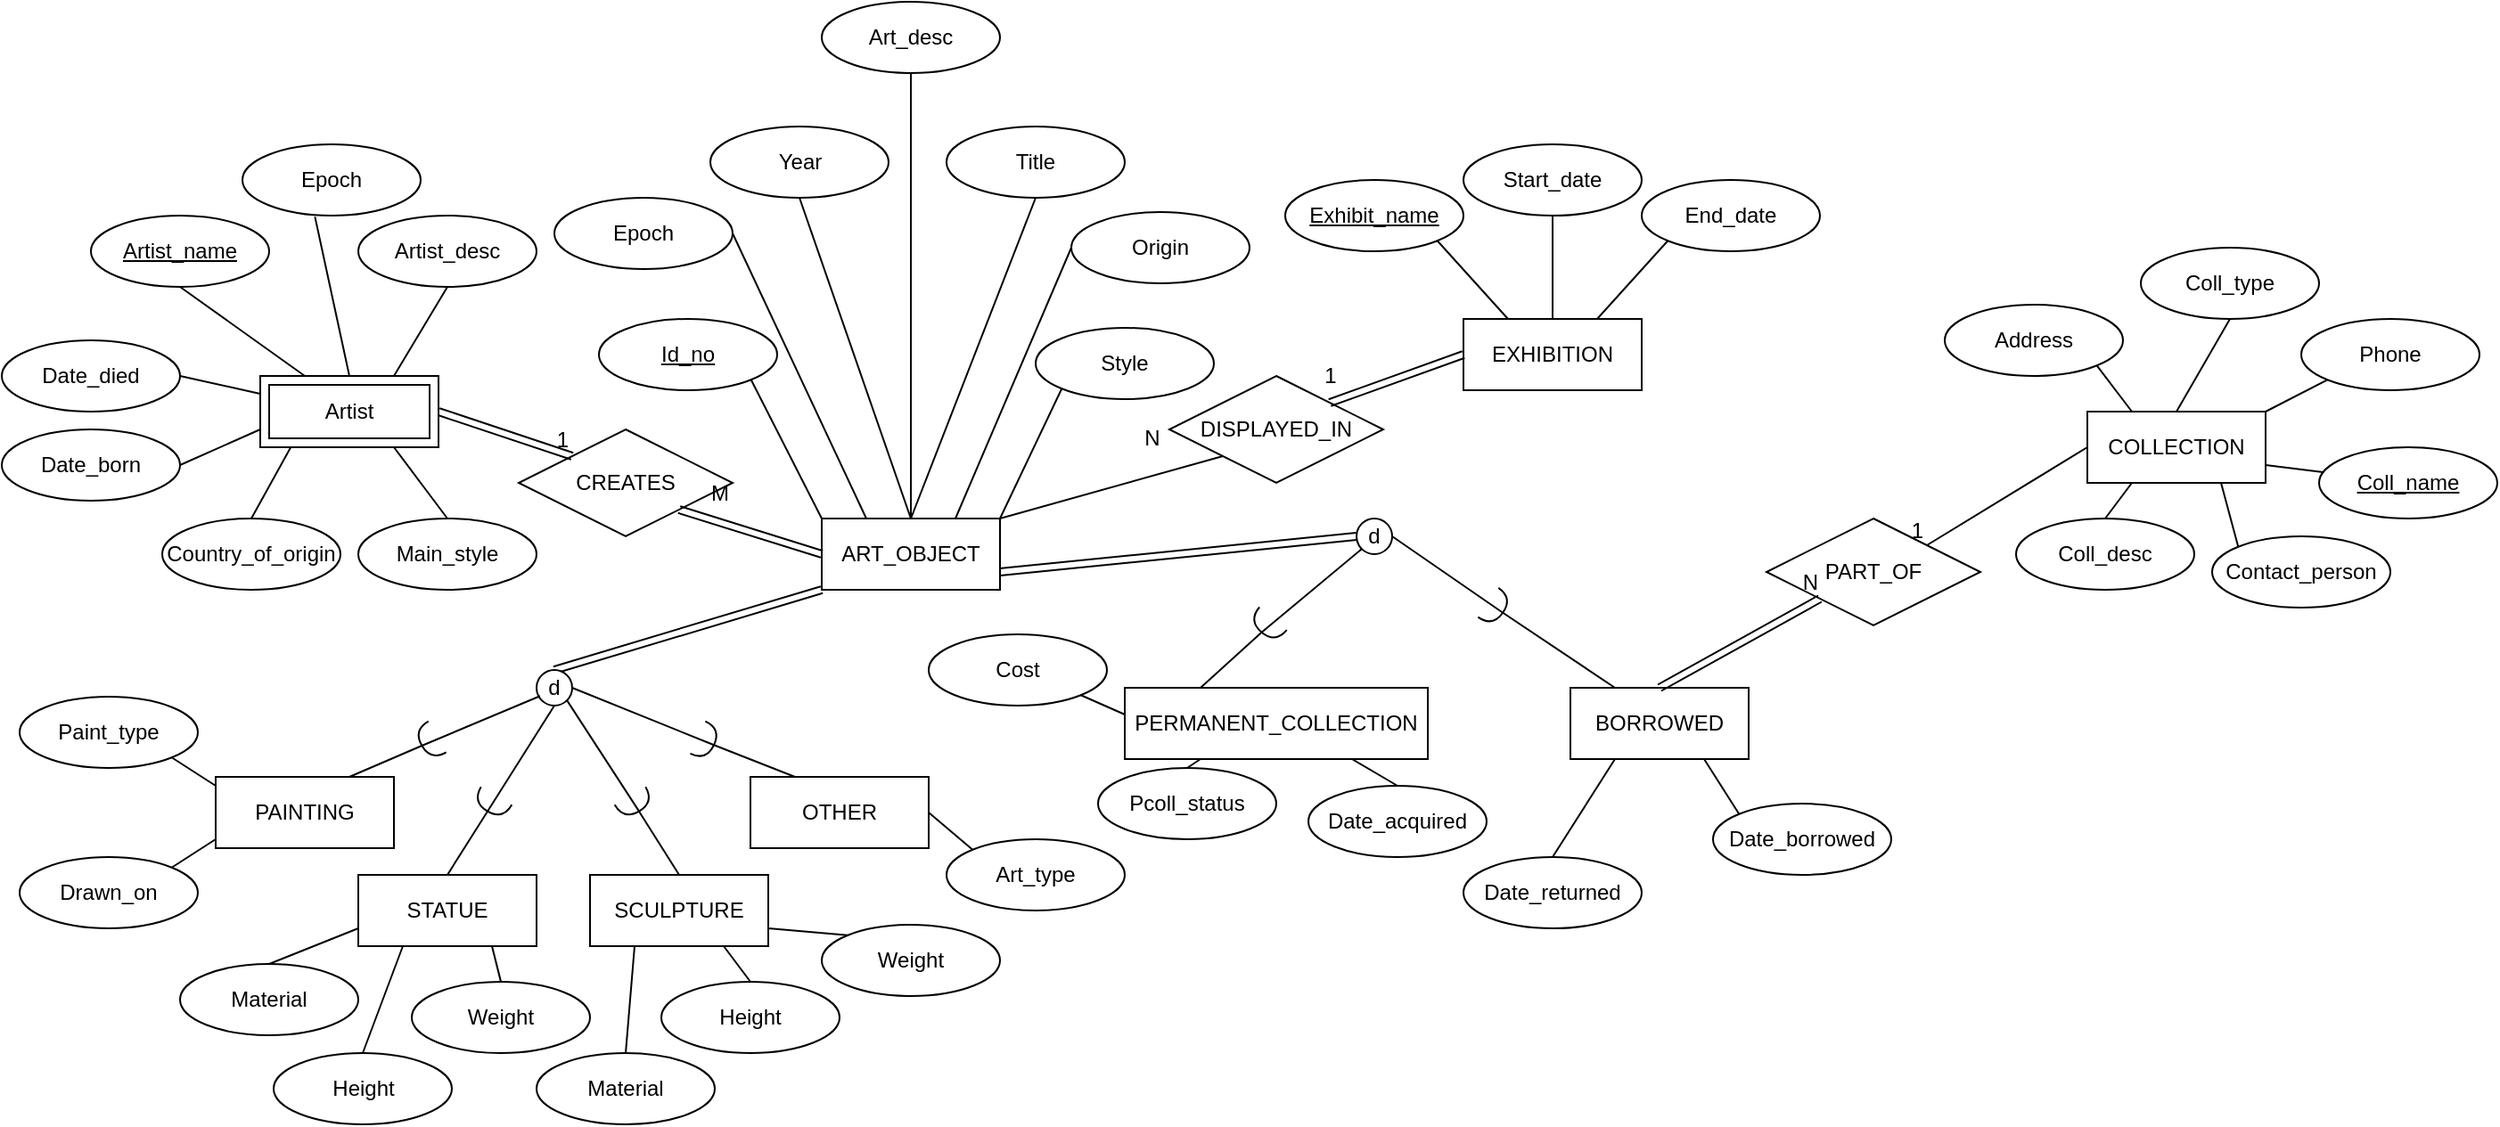 <mxfile>
    <diagram id="54PZoBZla_RP72kpvhu2" name="Page-1">
        <mxGraphModel dx="1660" dy="1663" grid="1" gridSize="10" guides="1" tooltips="1" connect="1" arrows="1" fold="1" page="1" pageScale="1" pageWidth="850" pageHeight="1100" math="0" shadow="0">
            <root>
                <mxCell id="0"/>
                <mxCell id="1" parent="0"/>
                <mxCell id="2" value="ART_OBJECT" style="whiteSpace=wrap;html=1;align=center;" parent="1" vertex="1">
                    <mxGeometry x="350" y="150" width="100" height="40" as="geometry"/>
                </mxCell>
                <mxCell id="3" value="Id_no" style="ellipse;whiteSpace=wrap;html=1;align=center;fontStyle=4;" parent="1" vertex="1">
                    <mxGeometry x="225" y="38" width="100" height="40" as="geometry"/>
                </mxCell>
                <mxCell id="4" value="Title" style="ellipse;whiteSpace=wrap;html=1;align=center;" parent="1" vertex="1">
                    <mxGeometry x="420" y="-70" width="100" height="40" as="geometry"/>
                </mxCell>
                <mxCell id="5" value="Year" style="ellipse;whiteSpace=wrap;html=1;align=center;" parent="1" vertex="1">
                    <mxGeometry x="287.5" y="-70" width="100" height="40" as="geometry"/>
                </mxCell>
                <mxCell id="6" value="Art_desc" style="ellipse;whiteSpace=wrap;html=1;align=center;" parent="1" vertex="1">
                    <mxGeometry x="350" y="-140" width="100" height="40" as="geometry"/>
                </mxCell>
                <mxCell id="7" value="" style="endArrow=none;html=1;rounded=0;entryX=0;entryY=0;entryDx=0;entryDy=0;exitX=1;exitY=1;exitDx=0;exitDy=0;" parent="1" source="3" target="2" edge="1">
                    <mxGeometry relative="1" as="geometry">
                        <mxPoint x="330" y="260" as="sourcePoint"/>
                        <mxPoint x="490" y="260" as="targetPoint"/>
                    </mxGeometry>
                </mxCell>
                <mxCell id="8" value="" style="endArrow=none;html=1;rounded=0;exitX=0.5;exitY=1;exitDx=0;exitDy=0;" parent="1" source="5" edge="1">
                    <mxGeometry relative="1" as="geometry">
                        <mxPoint x="330" y="260" as="sourcePoint"/>
                        <mxPoint x="400" y="150" as="targetPoint"/>
                    </mxGeometry>
                </mxCell>
                <mxCell id="9" value="" style="endArrow=none;html=1;rounded=0;entryX=0.5;entryY=1;entryDx=0;entryDy=0;" parent="1" target="6" edge="1">
                    <mxGeometry relative="1" as="geometry">
                        <mxPoint x="400" y="150" as="sourcePoint"/>
                        <mxPoint x="490" y="260" as="targetPoint"/>
                    </mxGeometry>
                </mxCell>
                <mxCell id="10" value="" style="endArrow=none;html=1;rounded=0;entryX=0.5;entryY=1;entryDx=0;entryDy=0;" parent="1" target="4" edge="1">
                    <mxGeometry relative="1" as="geometry">
                        <mxPoint x="400" y="150" as="sourcePoint"/>
                        <mxPoint x="490" y="260" as="targetPoint"/>
                    </mxGeometry>
                </mxCell>
                <mxCell id="11" value="" style="ellipse;whiteSpace=wrap;html=1;align=center;aspect=fixed;fillColor=none;strokeColor=none;resizable=0;perimeter=centerPerimeter;rotatable=0;allowArrows=0;points=[];outlineConnect=1;" parent="1" vertex="1">
                    <mxGeometry x="200" y="240" width="10" height="10" as="geometry"/>
                </mxCell>
                <mxCell id="12" value="PAINTING" style="whiteSpace=wrap;html=1;align=center;" parent="1" vertex="1">
                    <mxGeometry x="10" y="295" width="100" height="40" as="geometry"/>
                </mxCell>
                <mxCell id="13" value="STATUE" style="whiteSpace=wrap;html=1;align=center;" parent="1" vertex="1">
                    <mxGeometry x="90" y="350" width="100" height="40" as="geometry"/>
                </mxCell>
                <mxCell id="14" value="SCULPTURE" style="whiteSpace=wrap;html=1;align=center;" parent="1" vertex="1">
                    <mxGeometry x="220" y="350" width="100" height="40" as="geometry"/>
                </mxCell>
                <mxCell id="15" value="OTHER" style="whiteSpace=wrap;html=1;align=center;" parent="1" vertex="1">
                    <mxGeometry x="310" y="295" width="100" height="40" as="geometry"/>
                </mxCell>
                <mxCell id="16" value="" style="shape=link;html=1;rounded=0;exitX=0;exitY=1;exitDx=0;exitDy=0;entryX=0.5;entryY=0;entryDx=0;entryDy=0;" parent="1" source="2" target="19" edge="1">
                    <mxGeometry relative="1" as="geometry">
                        <mxPoint x="280" y="260" as="sourcePoint"/>
                        <mxPoint x="400" y="260" as="targetPoint"/>
                    </mxGeometry>
                </mxCell>
                <mxCell id="17" value="" style="ellipse;whiteSpace=wrap;html=1;align=center;aspect=fixed;fillColor=none;strokeColor=none;resizable=0;perimeter=centerPerimeter;rotatable=0;allowArrows=0;points=[];outlineConnect=1;" parent="1" vertex="1">
                    <mxGeometry x="250" y="240" width="10" height="10" as="geometry"/>
                </mxCell>
                <mxCell id="18" value="" style="ellipse;whiteSpace=wrap;html=1;align=center;aspect=fixed;fillColor=none;strokeColor=none;resizable=0;perimeter=centerPerimeter;rotatable=0;allowArrows=0;points=[];outlineConnect=1;" parent="1" vertex="1">
                    <mxGeometry x="242.5" y="270" width="10" height="10" as="geometry"/>
                </mxCell>
                <mxCell id="19" value="d" style="ellipse;whiteSpace=wrap;html=1;" parent="1" vertex="1">
                    <mxGeometry x="190" y="235" width="20" height="20" as="geometry"/>
                </mxCell>
                <mxCell id="20" value="" style="ellipse;whiteSpace=wrap;html=1;align=center;aspect=fixed;fillColor=none;strokeColor=none;resizable=0;perimeter=centerPerimeter;rotatable=0;allowArrows=0;points=[];outlineConnect=1;" parent="1" vertex="1">
                    <mxGeometry x="250" y="240" width="10" height="10" as="geometry"/>
                </mxCell>
                <mxCell id="21" value="" style="ellipse;whiteSpace=wrap;html=1;align=center;aspect=fixed;fillColor=none;strokeColor=none;resizable=0;perimeter=centerPerimeter;rotatable=0;allowArrows=0;points=[];outlineConnect=1;" parent="1" vertex="1">
                    <mxGeometry x="250" y="240" width="10" height="10" as="geometry"/>
                </mxCell>
                <mxCell id="22" value="Drawn_on" style="ellipse;whiteSpace=wrap;html=1;align=center;" parent="1" vertex="1">
                    <mxGeometry x="-100" y="340" width="100" height="40" as="geometry"/>
                </mxCell>
                <mxCell id="23" value="Style" style="ellipse;whiteSpace=wrap;html=1;align=center;" parent="1" vertex="1">
                    <mxGeometry x="470" y="43" width="100" height="40" as="geometry"/>
                </mxCell>
                <mxCell id="24" value="Paint_type" style="ellipse;whiteSpace=wrap;html=1;align=center;" parent="1" vertex="1">
                    <mxGeometry x="-100" y="250" width="100" height="40" as="geometry"/>
                </mxCell>
                <mxCell id="25" value="" style="endArrow=none;html=1;rounded=0;entryX=0.1;entryY=0.732;entryDx=0;entryDy=0;exitX=1;exitY=0.5;exitDx=0;exitDy=0;exitPerimeter=0;entryPerimeter=0;" parent="1" source="27" target="19" edge="1">
                    <mxGeometry width="50" height="50" relative="1" as="geometry">
                        <mxPoint x="-13.94" y="363.078" as="sourcePoint"/>
                        <mxPoint x="3" y="327" as="targetPoint"/>
                    </mxGeometry>
                </mxCell>
                <mxCell id="26" value="" style="endArrow=none;html=1;rounded=0;entryX=1;entryY=0.5;entryDx=0;entryDy=0;entryPerimeter=0;exitX=0.75;exitY=0;exitDx=0;exitDy=0;" parent="1" source="12" target="27" edge="1">
                    <mxGeometry width="50" height="50" relative="1" as="geometry">
                        <mxPoint x="-65" y="400" as="sourcePoint"/>
                        <mxPoint x="-110" y="470" as="targetPoint"/>
                    </mxGeometry>
                </mxCell>
                <mxCell id="27" value="" style="shape=requiredInterface;html=1;verticalLabelPosition=bottom;sketch=0;rotation=-210;" parent="1" vertex="1">
                    <mxGeometry x="125" y="265" width="10" height="20" as="geometry"/>
                </mxCell>
                <mxCell id="28" value="" style="endArrow=none;html=1;rounded=0;entryX=0.5;entryY=1;entryDx=0;entryDy=0;exitX=1;exitY=0.5;exitDx=0;exitDy=0;exitPerimeter=0;" parent="1" source="30" target="19" edge="1">
                    <mxGeometry width="50" height="50" relative="1" as="geometry">
                        <mxPoint x="317.22" y="297.738" as="sourcePoint"/>
                        <mxPoint x="320" y="215.33" as="targetPoint"/>
                    </mxGeometry>
                </mxCell>
                <mxCell id="29" value="" style="endArrow=none;html=1;rounded=0;entryX=1;entryY=0.5;entryDx=0;entryDy=0;entryPerimeter=0;exitX=0.5;exitY=0;exitDx=0;exitDy=0;" parent="1" source="13" target="30" edge="1">
                    <mxGeometry width="50" height="50" relative="1" as="geometry">
                        <mxPoint x="266.16" y="334.66" as="sourcePoint"/>
                        <mxPoint x="221.16" y="404.66" as="targetPoint"/>
                    </mxGeometry>
                </mxCell>
                <mxCell id="30" value="" style="shape=requiredInterface;html=1;verticalLabelPosition=bottom;sketch=0;rotation=120;" parent="1" vertex="1">
                    <mxGeometry x="160" y="300" width="10" height="20" as="geometry"/>
                </mxCell>
                <mxCell id="31" value="" style="endArrow=none;html=1;rounded=0;entryX=1;entryY=1;entryDx=0;entryDy=0;exitX=1;exitY=0.5;exitDx=0;exitDy=0;exitPerimeter=0;" parent="1" source="33" target="19" edge="1">
                    <mxGeometry width="50" height="50" relative="1" as="geometry">
                        <mxPoint x="427.22" y="302.408" as="sourcePoint"/>
                        <mxPoint x="444.16" y="266.33" as="targetPoint"/>
                    </mxGeometry>
                </mxCell>
                <mxCell id="32" value="" style="endArrow=none;html=1;rounded=0;entryX=1;entryY=0.5;entryDx=0;entryDy=0;entryPerimeter=0;exitX=0.5;exitY=0;exitDx=0;exitDy=0;" parent="1" source="14" target="33" edge="1">
                    <mxGeometry width="50" height="50" relative="1" as="geometry">
                        <mxPoint x="376.16" y="339.33" as="sourcePoint"/>
                        <mxPoint x="331.16" y="409.33" as="targetPoint"/>
                    </mxGeometry>
                </mxCell>
                <mxCell id="33" value="" style="shape=requiredInterface;html=1;verticalLabelPosition=bottom;sketch=0;rotation=60;" parent="1" vertex="1">
                    <mxGeometry x="240.0" y="300.0" width="10" height="20" as="geometry"/>
                </mxCell>
                <mxCell id="34" value="" style="endArrow=none;html=1;rounded=0;entryX=1;entryY=0.5;entryDx=0;entryDy=0;exitX=1;exitY=0.5;exitDx=0;exitDy=0;exitPerimeter=0;" parent="1" source="36" target="19" edge="1">
                    <mxGeometry width="50" height="50" relative="1" as="geometry">
                        <mxPoint x="557.22" y="272.408" as="sourcePoint"/>
                        <mxPoint x="250" y="170" as="targetPoint"/>
                        <Array as="points"/>
                    </mxGeometry>
                </mxCell>
                <mxCell id="35" value="" style="endArrow=none;html=1;rounded=0;exitX=0.25;exitY=0;exitDx=0;exitDy=0;entryX=1;entryY=0.5;entryDx=0;entryDy=0;entryPerimeter=0;" parent="1" source="15" target="36" edge="1">
                    <mxGeometry width="50" height="50" relative="1" as="geometry">
                        <mxPoint x="760" y="290" as="sourcePoint"/>
                        <mxPoint x="539" y="274" as="targetPoint"/>
                    </mxGeometry>
                </mxCell>
                <mxCell id="36" value="" style="shape=requiredInterface;html=1;verticalLabelPosition=bottom;sketch=0;rotation=25;" parent="1" vertex="1">
                    <mxGeometry x="280.0" y="265.0" width="10" height="20" as="geometry"/>
                </mxCell>
                <mxCell id="37" value="" style="endArrow=none;html=1;rounded=0;exitX=1;exitY=1;exitDx=0;exitDy=0;" parent="1" source="24" edge="1">
                    <mxGeometry relative="1" as="geometry">
                        <mxPoint x="-90" y="428" as="sourcePoint"/>
                        <mxPoint x="10" y="300" as="targetPoint"/>
                    </mxGeometry>
                </mxCell>
                <mxCell id="38" value="" style="endArrow=none;html=1;rounded=0;exitX=1;exitY=0;exitDx=0;exitDy=0;entryX=0;entryY=0.875;entryDx=0;entryDy=0;entryPerimeter=0;" parent="1" source="22" target="12" edge="1">
                    <mxGeometry relative="1" as="geometry">
                        <mxPoint x="-70" y="438" as="sourcePoint"/>
                        <mxPoint x="20" y="418" as="targetPoint"/>
                    </mxGeometry>
                </mxCell>
                <mxCell id="40" value="" style="endArrow=none;html=1;rounded=0;exitX=0;exitY=1;exitDx=0;exitDy=0;entryX=1;entryY=0;entryDx=0;entryDy=0;" parent="1" source="23" target="2" edge="1">
                    <mxGeometry relative="1" as="geometry">
                        <mxPoint x="30" y="430" as="sourcePoint"/>
                        <mxPoint x="400" y="150" as="targetPoint"/>
                    </mxGeometry>
                </mxCell>
                <mxCell id="41" value="CREATES" style="shape=rhombus;perimeter=rhombusPerimeter;whiteSpace=wrap;html=1;align=center;" parent="1" vertex="1">
                    <mxGeometry x="180" y="100" width="120" height="60" as="geometry"/>
                </mxCell>
                <mxCell id="42" value="Height" style="ellipse;whiteSpace=wrap;html=1;align=center;" parent="1" vertex="1">
                    <mxGeometry x="260" y="410" width="100" height="40" as="geometry"/>
                </mxCell>
                <mxCell id="43" value="" style="shape=link;html=1;rounded=0;entryX=1;entryY=1;entryDx=0;entryDy=0;exitX=0;exitY=0.5;exitDx=0;exitDy=0;" parent="1" source="2" target="41" edge="1">
                    <mxGeometry relative="1" as="geometry">
                        <mxPoint x="270" y="250" as="sourcePoint"/>
                        <mxPoint x="430" y="250" as="targetPoint"/>
                    </mxGeometry>
                </mxCell>
                <mxCell id="44" value="M" style="resizable=0;html=1;whiteSpace=wrap;align=right;verticalAlign=bottom;" parent="43" connectable="0" vertex="1">
                    <mxGeometry x="1" relative="1" as="geometry">
                        <mxPoint x="30" as="offset"/>
                    </mxGeometry>
                </mxCell>
                <mxCell id="45" value="" style="shape=link;html=1;rounded=0;entryX=0;entryY=0;entryDx=0;entryDy=0;exitX=1;exitY=0.5;exitDx=0;exitDy=0;" parent="1" source="129" target="41" edge="1">
                    <mxGeometry relative="1" as="geometry">
                        <mxPoint x="130" y="90" as="sourcePoint"/>
                        <mxPoint x="430" y="250" as="targetPoint"/>
                    </mxGeometry>
                </mxCell>
                <mxCell id="46" value="1" style="resizable=0;html=1;whiteSpace=wrap;align=right;verticalAlign=bottom;" parent="45" connectable="0" vertex="1">
                    <mxGeometry x="1" relative="1" as="geometry"/>
                </mxCell>
                <mxCell id="47" value="Date_born" style="ellipse;whiteSpace=wrap;html=1;align=center;" parent="1" vertex="1">
                    <mxGeometry x="-110" y="100" width="100" height="40" as="geometry"/>
                </mxCell>
                <mxCell id="48" value="Artist_name" style="ellipse;whiteSpace=wrap;html=1;align=center;fontStyle=4;" parent="1" vertex="1">
                    <mxGeometry x="-60" y="-20" width="100" height="40" as="geometry"/>
                </mxCell>
                <mxCell id="49" value="Date_died" style="ellipse;whiteSpace=wrap;html=1;align=center;" parent="1" vertex="1">
                    <mxGeometry x="-110" y="50" width="100" height="40" as="geometry"/>
                </mxCell>
                <mxCell id="50" value="Material" style="ellipse;whiteSpace=wrap;html=1;align=center;" parent="1" vertex="1">
                    <mxGeometry x="190" y="450" width="100" height="40" as="geometry"/>
                </mxCell>
                <mxCell id="51" value="Weight" style="ellipse;whiteSpace=wrap;html=1;align=center;" parent="1" vertex="1">
                    <mxGeometry x="350" y="378" width="100" height="40" as="geometry"/>
                </mxCell>
                <mxCell id="52" value="Country_of_origin" style="ellipse;whiteSpace=wrap;html=1;align=center;" parent="1" vertex="1">
                    <mxGeometry x="-20" y="150" width="100" height="40" as="geometry"/>
                </mxCell>
                <mxCell id="53" value="Epoch" style="ellipse;whiteSpace=wrap;html=1;align=center;" parent="1" vertex="1">
                    <mxGeometry x="25" y="-60" width="100" height="40" as="geometry"/>
                </mxCell>
                <mxCell id="54" value="Artist_desc" style="ellipse;whiteSpace=wrap;html=1;align=center;" parent="1" vertex="1">
                    <mxGeometry x="90" y="-20" width="100" height="40" as="geometry"/>
                </mxCell>
                <mxCell id="55" value="Main_style" style="ellipse;whiteSpace=wrap;html=1;align=center;" parent="1" vertex="1">
                    <mxGeometry x="90" y="150" width="100" height="40" as="geometry"/>
                </mxCell>
                <mxCell id="56" value="" style="endArrow=none;html=1;rounded=0;entryX=0.407;entryY=1.017;entryDx=0;entryDy=0;entryPerimeter=0;exitX=0.5;exitY=0;exitDx=0;exitDy=0;" parent="1" source="129" target="53" edge="1">
                    <mxGeometry relative="1" as="geometry">
                        <mxPoint x="80" y="70" as="sourcePoint"/>
                        <mxPoint x="140" y="140" as="targetPoint"/>
                    </mxGeometry>
                </mxCell>
                <mxCell id="57" value="" style="endArrow=none;html=1;rounded=0;exitX=0.5;exitY=0;exitDx=0;exitDy=0;entryX=0.75;entryY=1;entryDx=0;entryDy=0;" parent="1" source="42" target="14" edge="1">
                    <mxGeometry relative="1" as="geometry">
                        <mxPoint x="180" y="378" as="sourcePoint"/>
                        <mxPoint x="340" y="378" as="targetPoint"/>
                    </mxGeometry>
                </mxCell>
                <mxCell id="58" value="" style="endArrow=none;html=1;rounded=0;exitX=0.5;exitY=0;exitDx=0;exitDy=0;entryX=0.25;entryY=1;entryDx=0;entryDy=0;" parent="1" source="50" target="14" edge="1">
                    <mxGeometry relative="1" as="geometry">
                        <mxPoint x="180" y="378" as="sourcePoint"/>
                        <mxPoint x="340" y="378" as="targetPoint"/>
                    </mxGeometry>
                </mxCell>
                <mxCell id="59" value="" style="endArrow=none;html=1;rounded=0;entryX=0;entryY=0;entryDx=0;entryDy=0;exitX=1;exitY=0.75;exitDx=0;exitDy=0;" parent="1" source="14" target="51" edge="1">
                    <mxGeometry relative="1" as="geometry">
                        <mxPoint x="295" y="390" as="sourcePoint"/>
                        <mxPoint x="340" y="378" as="targetPoint"/>
                    </mxGeometry>
                </mxCell>
                <mxCell id="60" value="" style="endArrow=none;html=1;rounded=0;entryX=0.25;entryY=0;entryDx=0;entryDy=0;exitX=0.5;exitY=1;exitDx=0;exitDy=0;" parent="1" source="48" target="129" edge="1">
                    <mxGeometry relative="1" as="geometry">
                        <mxPoint x="-20" y="140" as="sourcePoint"/>
                        <mxPoint x="55" y="70" as="targetPoint"/>
                    </mxGeometry>
                </mxCell>
                <mxCell id="61" value="" style="endArrow=none;html=1;rounded=0;entryX=0;entryY=0.75;entryDx=0;entryDy=0;exitX=1;exitY=0.5;exitDx=0;exitDy=0;" parent="1" source="47" target="129" edge="1">
                    <mxGeometry relative="1" as="geometry">
                        <mxPoint x="-20" y="140" as="sourcePoint"/>
                        <mxPoint x="30" y="110" as="targetPoint"/>
                    </mxGeometry>
                </mxCell>
                <mxCell id="62" value="" style="endArrow=none;html=1;rounded=0;entryX=0;entryY=0.25;entryDx=0;entryDy=0;exitX=1;exitY=0.5;exitDx=0;exitDy=0;" parent="1" source="49" target="129" edge="1">
                    <mxGeometry relative="1" as="geometry">
                        <mxPoint x="-20" y="140" as="sourcePoint"/>
                        <mxPoint x="30" y="80" as="targetPoint"/>
                    </mxGeometry>
                </mxCell>
                <mxCell id="63" value="" style="endArrow=none;html=1;rounded=0;entryX=0.175;entryY=0.983;entryDx=0;entryDy=0;exitX=0.5;exitY=0;exitDx=0;exitDy=0;entryPerimeter=0;" parent="1" source="52" target="129" edge="1">
                    <mxGeometry relative="1" as="geometry">
                        <mxPoint x="-20" y="140" as="sourcePoint"/>
                        <mxPoint x="55" y="110" as="targetPoint"/>
                    </mxGeometry>
                </mxCell>
                <mxCell id="64" value="" style="endArrow=none;html=1;rounded=0;entryX=0.75;entryY=1;entryDx=0;entryDy=0;exitX=0.5;exitY=0;exitDx=0;exitDy=0;" parent="1" source="55" target="129" edge="1">
                    <mxGeometry relative="1" as="geometry">
                        <mxPoint x="-20" y="140" as="sourcePoint"/>
                        <mxPoint x="105" y="110" as="targetPoint"/>
                    </mxGeometry>
                </mxCell>
                <mxCell id="65" value="" style="endArrow=none;html=1;rounded=0;entryX=0.5;entryY=1;entryDx=0;entryDy=0;exitX=0.75;exitY=0;exitDx=0;exitDy=0;" parent="1" source="129" target="54" edge="1">
                    <mxGeometry relative="1" as="geometry">
                        <mxPoint x="105" y="70" as="sourcePoint"/>
                        <mxPoint x="140" y="140" as="targetPoint"/>
                    </mxGeometry>
                </mxCell>
                <mxCell id="66" value="Epoch" style="ellipse;whiteSpace=wrap;html=1;align=center;" parent="1" vertex="1">
                    <mxGeometry x="200" y="-30" width="100" height="40" as="geometry"/>
                </mxCell>
                <mxCell id="67" value="" style="endArrow=none;html=1;rounded=0;exitX=1;exitY=0.5;exitDx=0;exitDy=0;entryX=0.25;entryY=0;entryDx=0;entryDy=0;" parent="1" source="66" target="2" edge="1">
                    <mxGeometry relative="1" as="geometry">
                        <mxPoint x="300" as="sourcePoint"/>
                        <mxPoint x="400" y="150" as="targetPoint"/>
                    </mxGeometry>
                </mxCell>
                <mxCell id="68" value="Origin" style="ellipse;whiteSpace=wrap;html=1;align=center;" parent="1" vertex="1">
                    <mxGeometry x="490" y="-22" width="100" height="40" as="geometry"/>
                </mxCell>
                <mxCell id="69" value="" style="endArrow=none;html=1;rounded=0;entryX=0.75;entryY=0;entryDx=0;entryDy=0;exitX=0;exitY=0.5;exitDx=0;exitDy=0;" parent="1" source="68" target="2" edge="1">
                    <mxGeometry relative="1" as="geometry">
                        <mxPoint x="220" y="140" as="sourcePoint"/>
                        <mxPoint x="380" y="140" as="targetPoint"/>
                    </mxGeometry>
                </mxCell>
                <mxCell id="70" value="Art_type" style="ellipse;whiteSpace=wrap;html=1;align=center;" parent="1" vertex="1">
                    <mxGeometry x="420" y="330" width="100" height="40" as="geometry"/>
                </mxCell>
                <mxCell id="71" value="" style="endArrow=none;html=1;rounded=0;entryX=0;entryY=0;entryDx=0;entryDy=0;exitX=1;exitY=0.5;exitDx=0;exitDy=0;" parent="1" source="15" target="70" edge="1">
                    <mxGeometry relative="1" as="geometry">
                        <mxPoint x="500" y="338" as="sourcePoint"/>
                        <mxPoint x="660" y="338" as="targetPoint"/>
                    </mxGeometry>
                </mxCell>
                <mxCell id="72" value="Height" style="ellipse;whiteSpace=wrap;html=1;align=center;" parent="1" vertex="1">
                    <mxGeometry x="42.5" y="450" width="100" height="40" as="geometry"/>
                </mxCell>
                <mxCell id="73" value="Material" style="ellipse;whiteSpace=wrap;html=1;align=center;" parent="1" vertex="1">
                    <mxGeometry x="-10" y="400" width="100" height="40" as="geometry"/>
                </mxCell>
                <mxCell id="74" value="Weight" style="ellipse;whiteSpace=wrap;html=1;align=center;" parent="1" vertex="1">
                    <mxGeometry x="120" y="410" width="100" height="40" as="geometry"/>
                </mxCell>
                <mxCell id="75" value="" style="endArrow=none;html=1;rounded=0;exitX=0.5;exitY=0;exitDx=0;exitDy=0;entryX=0.25;entryY=1;entryDx=0;entryDy=0;" parent="1" source="72" target="13" edge="1">
                    <mxGeometry relative="1" as="geometry">
                        <mxPoint x="-55" y="388" as="sourcePoint"/>
                        <mxPoint x="230" y="428" as="targetPoint"/>
                    </mxGeometry>
                </mxCell>
                <mxCell id="76" value="" style="endArrow=none;html=1;rounded=0;exitX=0.5;exitY=0;exitDx=0;exitDy=0;entryX=0;entryY=0.75;entryDx=0;entryDy=0;" parent="1" source="73" target="13" edge="1">
                    <mxGeometry relative="1" as="geometry">
                        <mxPoint x="-55" y="388" as="sourcePoint"/>
                        <mxPoint x="233" y="418" as="targetPoint"/>
                    </mxGeometry>
                </mxCell>
                <mxCell id="77" value="" style="endArrow=none;html=1;rounded=0;entryX=0.5;entryY=0;entryDx=0;entryDy=0;exitX=0.75;exitY=1;exitDx=0;exitDy=0;" parent="1" source="13" target="74" edge="1">
                    <mxGeometry relative="1" as="geometry">
                        <mxPoint x="305" y="428" as="sourcePoint"/>
                        <mxPoint x="105" y="388" as="targetPoint"/>
                    </mxGeometry>
                </mxCell>
                <mxCell id="78" value="BORROWED" style="whiteSpace=wrap;html=1;align=center;" parent="1" vertex="1">
                    <mxGeometry x="770" y="245" width="100" height="40" as="geometry"/>
                </mxCell>
                <mxCell id="79" value="PERMANENT_COLLECTION" style="whiteSpace=wrap;html=1;align=center;" parent="1" vertex="1">
                    <mxGeometry x="520" y="245" width="170" height="40" as="geometry"/>
                </mxCell>
                <mxCell id="80" value="EXHIBITION" style="shape=ext;margin=3;double=0;whiteSpace=wrap;html=1;align=center;" parent="1" vertex="1">
                    <mxGeometry x="710" y="38" width="100" height="40" as="geometry"/>
                </mxCell>
                <mxCell id="81" value="DISPLAYED_IN" style="shape=rhombus;double=0;perimeter=rhombusPerimeter;whiteSpace=wrap;html=1;align=center;" parent="1" vertex="1">
                    <mxGeometry x="545" y="70" width="120" height="60" as="geometry"/>
                </mxCell>
                <mxCell id="82" value="Exhibit_name" style="ellipse;whiteSpace=wrap;html=1;align=center;fontStyle=4" parent="1" vertex="1">
                    <mxGeometry x="610" y="-40" width="100" height="40" as="geometry"/>
                </mxCell>
                <mxCell id="83" value="End_date" style="ellipse;whiteSpace=wrap;html=1;align=center;" parent="1" vertex="1">
                    <mxGeometry x="810" y="-40" width="100" height="40" as="geometry"/>
                </mxCell>
                <mxCell id="84" value="Start_date" style="ellipse;whiteSpace=wrap;html=1;align=center;" parent="1" vertex="1">
                    <mxGeometry x="710" y="-60" width="100" height="40" as="geometry"/>
                </mxCell>
                <mxCell id="85" value="" style="shape=link;html=1;rounded=0;entryX=1;entryY=0;entryDx=0;entryDy=0;exitX=0;exitY=0.5;exitDx=0;exitDy=0;" parent="1" source="80" target="81" edge="1">
                    <mxGeometry relative="1" as="geometry">
                        <mxPoint x="370" y="50" as="sourcePoint"/>
                        <mxPoint x="530" y="50" as="targetPoint"/>
                    </mxGeometry>
                </mxCell>
                <mxCell id="86" value="" style="shape=link;html=1;rounded=0;exitX=1;exitY=0.75;exitDx=0;exitDy=0;entryX=0;entryY=0.5;entryDx=0;entryDy=0;" parent="1" source="2" target="87" edge="1">
                    <mxGeometry relative="1" as="geometry">
                        <mxPoint x="499.5" y="210" as="sourcePoint"/>
                        <mxPoint x="610" y="240" as="targetPoint"/>
                    </mxGeometry>
                </mxCell>
                <mxCell id="87" value="d" style="ellipse;whiteSpace=wrap;html=1;" parent="1" vertex="1">
                    <mxGeometry x="650" y="150" width="20" height="20" as="geometry"/>
                </mxCell>
                <mxCell id="88" value="" style="shape=requiredInterface;html=1;verticalLabelPosition=bottom;sketch=0;rotation=130;" parent="1" vertex="1">
                    <mxGeometry x="595.0" y="200.0" width="10" height="20" as="geometry"/>
                </mxCell>
                <mxCell id="89" value="" style="endArrow=none;html=1;rounded=0;entryX=0;entryY=1;entryDx=0;entryDy=0;exitX=1;exitY=0.5;exitDx=0;exitDy=0;exitPerimeter=0;" parent="1" source="88" target="87" edge="1">
                    <mxGeometry width="50" height="50" relative="1" as="geometry">
                        <mxPoint x="690" y="316" as="sourcePoint"/>
                        <mxPoint x="603" y="260" as="targetPoint"/>
                    </mxGeometry>
                </mxCell>
                <mxCell id="90" value="" style="endArrow=none;html=1;rounded=0;entryX=1;entryY=0.5;entryDx=0;entryDy=0;exitX=0.25;exitY=0;exitDx=0;exitDy=0;entryPerimeter=0;" parent="1" source="79" target="88" edge="1">
                    <mxGeometry width="50" height="50" relative="1" as="geometry">
                        <mxPoint x="514" y="333" as="sourcePoint"/>
                        <mxPoint x="427" y="277" as="targetPoint"/>
                    </mxGeometry>
                </mxCell>
                <mxCell id="91" value="" style="shape=requiredInterface;html=1;verticalLabelPosition=bottom;sketch=0;rotation=35;" parent="1" vertex="1">
                    <mxGeometry x="723.0" y="190.0" width="10" height="20" as="geometry"/>
                </mxCell>
                <mxCell id="92" value="" style="endArrow=none;html=1;rounded=0;entryX=1;entryY=0.5;entryDx=0;entryDy=0;exitX=1;exitY=0.5;exitDx=0;exitDy=0;exitPerimeter=0;" parent="1" source="91" target="87" edge="1">
                    <mxGeometry width="50" height="50" relative="1" as="geometry">
                        <mxPoint x="703" y="251" as="sourcePoint"/>
                        <mxPoint x="650" y="182" as="targetPoint"/>
                    </mxGeometry>
                </mxCell>
                <mxCell id="93" value="" style="endArrow=none;html=1;rounded=0;entryX=1;entryY=0.5;entryDx=0;entryDy=0;exitX=0.25;exitY=0;exitDx=0;exitDy=0;entryPerimeter=0;" parent="1" source="78" target="91" edge="1">
                    <mxGeometry width="50" height="50" relative="1" as="geometry">
                        <mxPoint x="823" y="270" as="sourcePoint"/>
                        <mxPoint x="440" y="212" as="targetPoint"/>
                    </mxGeometry>
                </mxCell>
                <mxCell id="94" value="" style="endArrow=none;html=1;rounded=0;entryX=0.25;entryY=0;entryDx=0;entryDy=0;exitX=1;exitY=1;exitDx=0;exitDy=0;" parent="1" source="82" target="80" edge="1">
                    <mxGeometry relative="1" as="geometry">
                        <mxPoint x="640" y="60" as="sourcePoint"/>
                        <mxPoint x="800" y="60" as="targetPoint"/>
                    </mxGeometry>
                </mxCell>
                <mxCell id="95" value="" style="endArrow=none;html=1;rounded=0;entryX=0.5;entryY=0;entryDx=0;entryDy=0;exitX=0.5;exitY=1;exitDx=0;exitDy=0;" parent="1" source="84" target="80" edge="1">
                    <mxGeometry relative="1" as="geometry">
                        <mxPoint x="640" y="60" as="sourcePoint"/>
                        <mxPoint x="800" y="60" as="targetPoint"/>
                    </mxGeometry>
                </mxCell>
                <mxCell id="96" value="" style="endArrow=none;html=1;rounded=0;entryX=0;entryY=1;entryDx=0;entryDy=0;exitX=0.75;exitY=0;exitDx=0;exitDy=0;" parent="1" source="80" target="83" edge="1">
                    <mxGeometry relative="1" as="geometry">
                        <mxPoint x="640" y="60" as="sourcePoint"/>
                        <mxPoint x="800" y="60" as="targetPoint"/>
                    </mxGeometry>
                </mxCell>
                <mxCell id="97" value="" style="endArrow=none;html=1;rounded=0;entryX=1;entryY=0;entryDx=0;entryDy=0;exitX=0;exitY=1;exitDx=0;exitDy=0;" parent="1" source="81" target="2" edge="1">
                    <mxGeometry width="50" height="50" relative="1" as="geometry">
                        <mxPoint x="510" y="140" as="sourcePoint"/>
                        <mxPoint x="427" y="141" as="targetPoint"/>
                    </mxGeometry>
                </mxCell>
                <mxCell id="98" value="1" style="text;html=1;align=center;verticalAlign=middle;resizable=0;points=[];autosize=1;strokeColor=none;fillColor=none;" parent="1" vertex="1">
                    <mxGeometry x="620" y="55" width="30" height="30" as="geometry"/>
                </mxCell>
                <mxCell id="99" value="N" style="text;html=1;align=center;verticalAlign=middle;resizable=0;points=[];autosize=1;strokeColor=none;fillColor=none;" parent="1" vertex="1">
                    <mxGeometry x="520" y="90" width="30" height="30" as="geometry"/>
                </mxCell>
                <mxCell id="100" value="Date_borrowed" style="ellipse;whiteSpace=wrap;html=1;align=center;" parent="1" vertex="1">
                    <mxGeometry x="850" y="310" width="100" height="40" as="geometry"/>
                </mxCell>
                <mxCell id="101" value="COLLECTION" style="whiteSpace=wrap;html=1;align=center;" parent="1" vertex="1">
                    <mxGeometry x="1060" y="90" width="100" height="40" as="geometry"/>
                </mxCell>
                <mxCell id="102" value="Date_returned" style="ellipse;whiteSpace=wrap;html=1;align=center;" parent="1" vertex="1">
                    <mxGeometry x="710" y="340" width="100" height="40" as="geometry"/>
                </mxCell>
                <mxCell id="103" value="PART_OF" style="shape=rhombus;perimeter=rhombusPerimeter;whiteSpace=wrap;html=1;align=center;" parent="1" vertex="1">
                    <mxGeometry x="880" y="150" width="120" height="60" as="geometry"/>
                </mxCell>
                <mxCell id="104" value="" style="endArrow=none;html=1;rounded=0;exitX=0.25;exitY=1;exitDx=0;exitDy=0;entryX=0.5;entryY=0;entryDx=0;entryDy=0;" parent="1" source="78" target="102" edge="1">
                    <mxGeometry relative="1" as="geometry">
                        <mxPoint x="880" y="270" as="sourcePoint"/>
                        <mxPoint x="1040" y="270" as="targetPoint"/>
                    </mxGeometry>
                </mxCell>
                <mxCell id="105" value="" style="endArrow=none;html=1;rounded=0;exitX=0.75;exitY=1;exitDx=0;exitDy=0;entryX=0;entryY=0;entryDx=0;entryDy=0;" parent="1" source="78" target="100" edge="1">
                    <mxGeometry relative="1" as="geometry">
                        <mxPoint x="1100" y="210" as="sourcePoint"/>
                        <mxPoint x="1170" y="220" as="targetPoint"/>
                    </mxGeometry>
                </mxCell>
                <mxCell id="106" value="" style="endArrow=none;html=1;rounded=0;entryX=1;entryY=0;entryDx=0;entryDy=0;exitX=0;exitY=0.5;exitDx=0;exitDy=0;" parent="1" source="101" target="103" edge="1">
                    <mxGeometry relative="1" as="geometry">
                        <mxPoint x="420" y="170" as="sourcePoint"/>
                        <mxPoint x="580" y="170" as="targetPoint"/>
                    </mxGeometry>
                </mxCell>
                <mxCell id="107" value="1" style="resizable=0;html=1;whiteSpace=wrap;align=right;verticalAlign=bottom;" parent="106" connectable="0" vertex="1">
                    <mxGeometry x="1" relative="1" as="geometry"/>
                </mxCell>
                <mxCell id="108" value="Date_acquired" style="ellipse;whiteSpace=wrap;html=1;align=center;" parent="1" vertex="1">
                    <mxGeometry x="623" y="300" width="100" height="40" as="geometry"/>
                </mxCell>
                <mxCell id="109" value="" style="shape=link;html=1;rounded=0;entryX=0;entryY=1;entryDx=0;entryDy=0;exitX=0.5;exitY=0;exitDx=0;exitDy=0;" parent="1" source="78" target="103" edge="1">
                    <mxGeometry relative="1" as="geometry">
                        <mxPoint x="1050" y="120" as="sourcePoint"/>
                        <mxPoint x="470" y="180" as="targetPoint"/>
                    </mxGeometry>
                </mxCell>
                <mxCell id="110" value="N" style="resizable=0;html=1;whiteSpace=wrap;align=right;verticalAlign=bottom;" parent="109" connectable="0" vertex="1">
                    <mxGeometry x="1" relative="1" as="geometry"/>
                </mxCell>
                <mxCell id="111" value="Cost" style="ellipse;whiteSpace=wrap;html=1;align=center;" parent="1" vertex="1">
                    <mxGeometry x="410" y="215" width="100" height="40" as="geometry"/>
                </mxCell>
                <mxCell id="112" value="Pcoll_status" style="ellipse;whiteSpace=wrap;html=1;align=center;" parent="1" vertex="1">
                    <mxGeometry x="505" y="290" width="100" height="40" as="geometry"/>
                </mxCell>
                <mxCell id="113" value="" style="endArrow=none;html=1;rounded=0;exitX=0.25;exitY=1;exitDx=0;exitDy=0;entryX=0.5;entryY=0;entryDx=0;entryDy=0;" parent="1" source="79" target="112" edge="1">
                    <mxGeometry relative="1" as="geometry">
                        <mxPoint x="1110" y="220" as="sourcePoint"/>
                        <mxPoint x="1180" y="230" as="targetPoint"/>
                    </mxGeometry>
                </mxCell>
                <mxCell id="114" value="" style="endArrow=none;html=1;rounded=0;entryX=1;entryY=1;entryDx=0;entryDy=0;" parent="1" target="111" edge="1">
                    <mxGeometry relative="1" as="geometry">
                        <mxPoint x="520" y="260" as="sourcePoint"/>
                        <mxPoint x="1190" y="240" as="targetPoint"/>
                    </mxGeometry>
                </mxCell>
                <mxCell id="115" value="Coll_name" style="ellipse;whiteSpace=wrap;html=1;align=center;fontStyle=4;" parent="1" vertex="1">
                    <mxGeometry x="1190" y="110" width="100" height="40" as="geometry"/>
                </mxCell>
                <mxCell id="116" value="Phone" style="ellipse;whiteSpace=wrap;html=1;align=center;" parent="1" vertex="1">
                    <mxGeometry x="1180" y="38" width="100" height="40" as="geometry"/>
                </mxCell>
                <mxCell id="117" value="" style="endArrow=none;html=1;rounded=0;entryX=0;entryY=1;entryDx=0;entryDy=0;exitX=1;exitY=0;exitDx=0;exitDy=0;" parent="1" source="101" target="116" edge="1">
                    <mxGeometry width="50" height="50" relative="1" as="geometry">
                        <mxPoint x="1370" y="140" as="sourcePoint"/>
                        <mxPoint x="1420" y="90" as="targetPoint"/>
                    </mxGeometry>
                </mxCell>
                <mxCell id="118" value="Address" style="ellipse;whiteSpace=wrap;html=1;align=center;" parent="1" vertex="1">
                    <mxGeometry x="980" y="30" width="100" height="40" as="geometry"/>
                </mxCell>
                <mxCell id="119" value="" style="endArrow=none;html=1;rounded=0;entryX=0.5;entryY=1;entryDx=0;entryDy=0;exitX=0.5;exitY=0;exitDx=0;exitDy=0;" parent="1" source="101" target="121" edge="1">
                    <mxGeometry width="50" height="50" relative="1" as="geometry">
                        <mxPoint x="1150" y="-110" as="sourcePoint"/>
                        <mxPoint x="1225" y="-170" as="targetPoint"/>
                    </mxGeometry>
                </mxCell>
                <mxCell id="120" value="" style="endArrow=none;html=1;rounded=0;exitX=1;exitY=0.75;exitDx=0;exitDy=0;" parent="1" source="101" target="115" edge="1">
                    <mxGeometry width="50" height="50" relative="1" as="geometry">
                        <mxPoint x="1220" y="-100" as="sourcePoint"/>
                        <mxPoint x="1295" y="-160" as="targetPoint"/>
                    </mxGeometry>
                </mxCell>
                <mxCell id="121" value="Coll_type" style="ellipse;whiteSpace=wrap;html=1;align=center;" parent="1" vertex="1">
                    <mxGeometry x="1090" y="-2" width="100" height="40" as="geometry"/>
                </mxCell>
                <mxCell id="122" value="Coll_desc" style="ellipse;whiteSpace=wrap;html=1;align=center;" parent="1" vertex="1">
                    <mxGeometry x="1020" y="150" width="100" height="40" as="geometry"/>
                </mxCell>
                <mxCell id="123" value="Contact_person" style="ellipse;whiteSpace=wrap;html=1;align=center;" parent="1" vertex="1">
                    <mxGeometry x="1130" y="160" width="100" height="40" as="geometry"/>
                </mxCell>
                <mxCell id="124" value="" style="endArrow=none;html=1;rounded=0;entryX=1;entryY=1;entryDx=0;entryDy=0;exitX=0.25;exitY=0;exitDx=0;exitDy=0;" parent="1" source="101" target="118" edge="1">
                    <mxGeometry width="50" height="50" relative="1" as="geometry">
                        <mxPoint x="1120" y="-90" as="sourcePoint"/>
                        <mxPoint x="1195" y="-150" as="targetPoint"/>
                    </mxGeometry>
                </mxCell>
                <mxCell id="125" value="" style="endArrow=none;html=1;rounded=0;exitX=0.75;exitY=1;exitDx=0;exitDy=0;entryX=0;entryY=0;entryDx=0;entryDy=0;" parent="1" source="101" target="123" edge="1">
                    <mxGeometry width="50" height="50" relative="1" as="geometry">
                        <mxPoint x="1210" y="-90" as="sourcePoint"/>
                        <mxPoint x="1250" y="-110" as="targetPoint"/>
                    </mxGeometry>
                </mxCell>
                <mxCell id="126" value="" style="endArrow=none;html=1;rounded=0;entryX=0.5;entryY=0;entryDx=0;entryDy=0;exitX=0.25;exitY=1;exitDx=0;exitDy=0;" parent="1" source="101" target="122" edge="1">
                    <mxGeometry width="50" height="50" relative="1" as="geometry">
                        <mxPoint x="1340" y="-10" as="sourcePoint"/>
                        <mxPoint x="1415" y="-70" as="targetPoint"/>
                    </mxGeometry>
                </mxCell>
                <mxCell id="127" value="" style="endArrow=none;html=1;rounded=0;exitX=0.75;exitY=1;exitDx=0;exitDy=0;entryX=0.5;entryY=0;entryDx=0;entryDy=0;" parent="1" source="79" target="108" edge="1">
                    <mxGeometry relative="1" as="geometry">
                        <mxPoint x="1040" y="320" as="sourcePoint"/>
                        <mxPoint x="750" y="330" as="targetPoint"/>
                    </mxGeometry>
                </mxCell>
                <mxCell id="129" value="Artist" style="shape=ext;margin=3;double=1;whiteSpace=wrap;html=1;align=center;" vertex="1" parent="1">
                    <mxGeometry x="35" y="70" width="100" height="40" as="geometry"/>
                </mxCell>
            </root>
        </mxGraphModel>
    </diagram>
</mxfile>